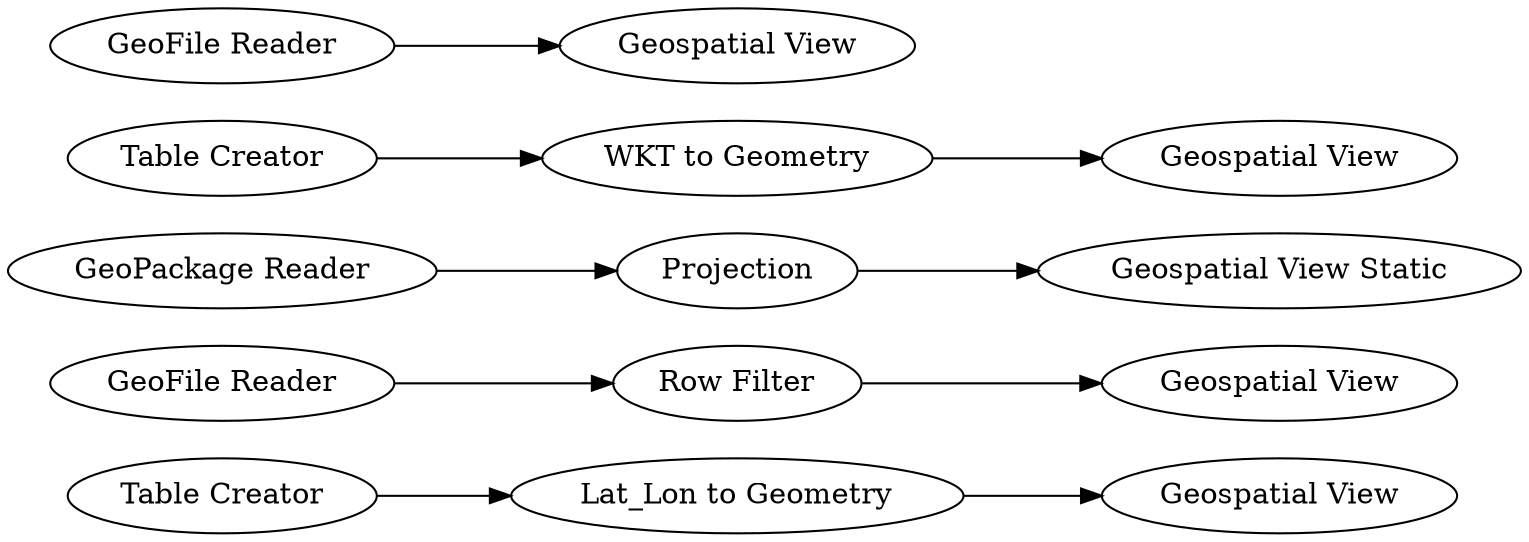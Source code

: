digraph {
	3 -> 15
	1 -> 8
	10 -> 9
	4 -> 14
	8 -> 7
	6 -> 10
	11 -> 12
	2 -> 3
	14 -> 13
	13 [label="Geospatial View"]
	1 [label="GeoFile Reader"]
	7 [label="Geospatial View"]
	12 [label="Geospatial View"]
	9 [label="Geospatial View Static"]
	11 [label="GeoFile Reader"]
	4 [label="Table Creator"]
	8 [label="Row Filter"]
	15 [label="Geospatial View"]
	6 [label="GeoPackage Reader"]
	14 [label="WKT to Geometry"]
	3 [label="Lat_Lon to Geometry"]
	2 [label="Table Creator"]
	10 [label=Projection]
	rankdir=LR
}
